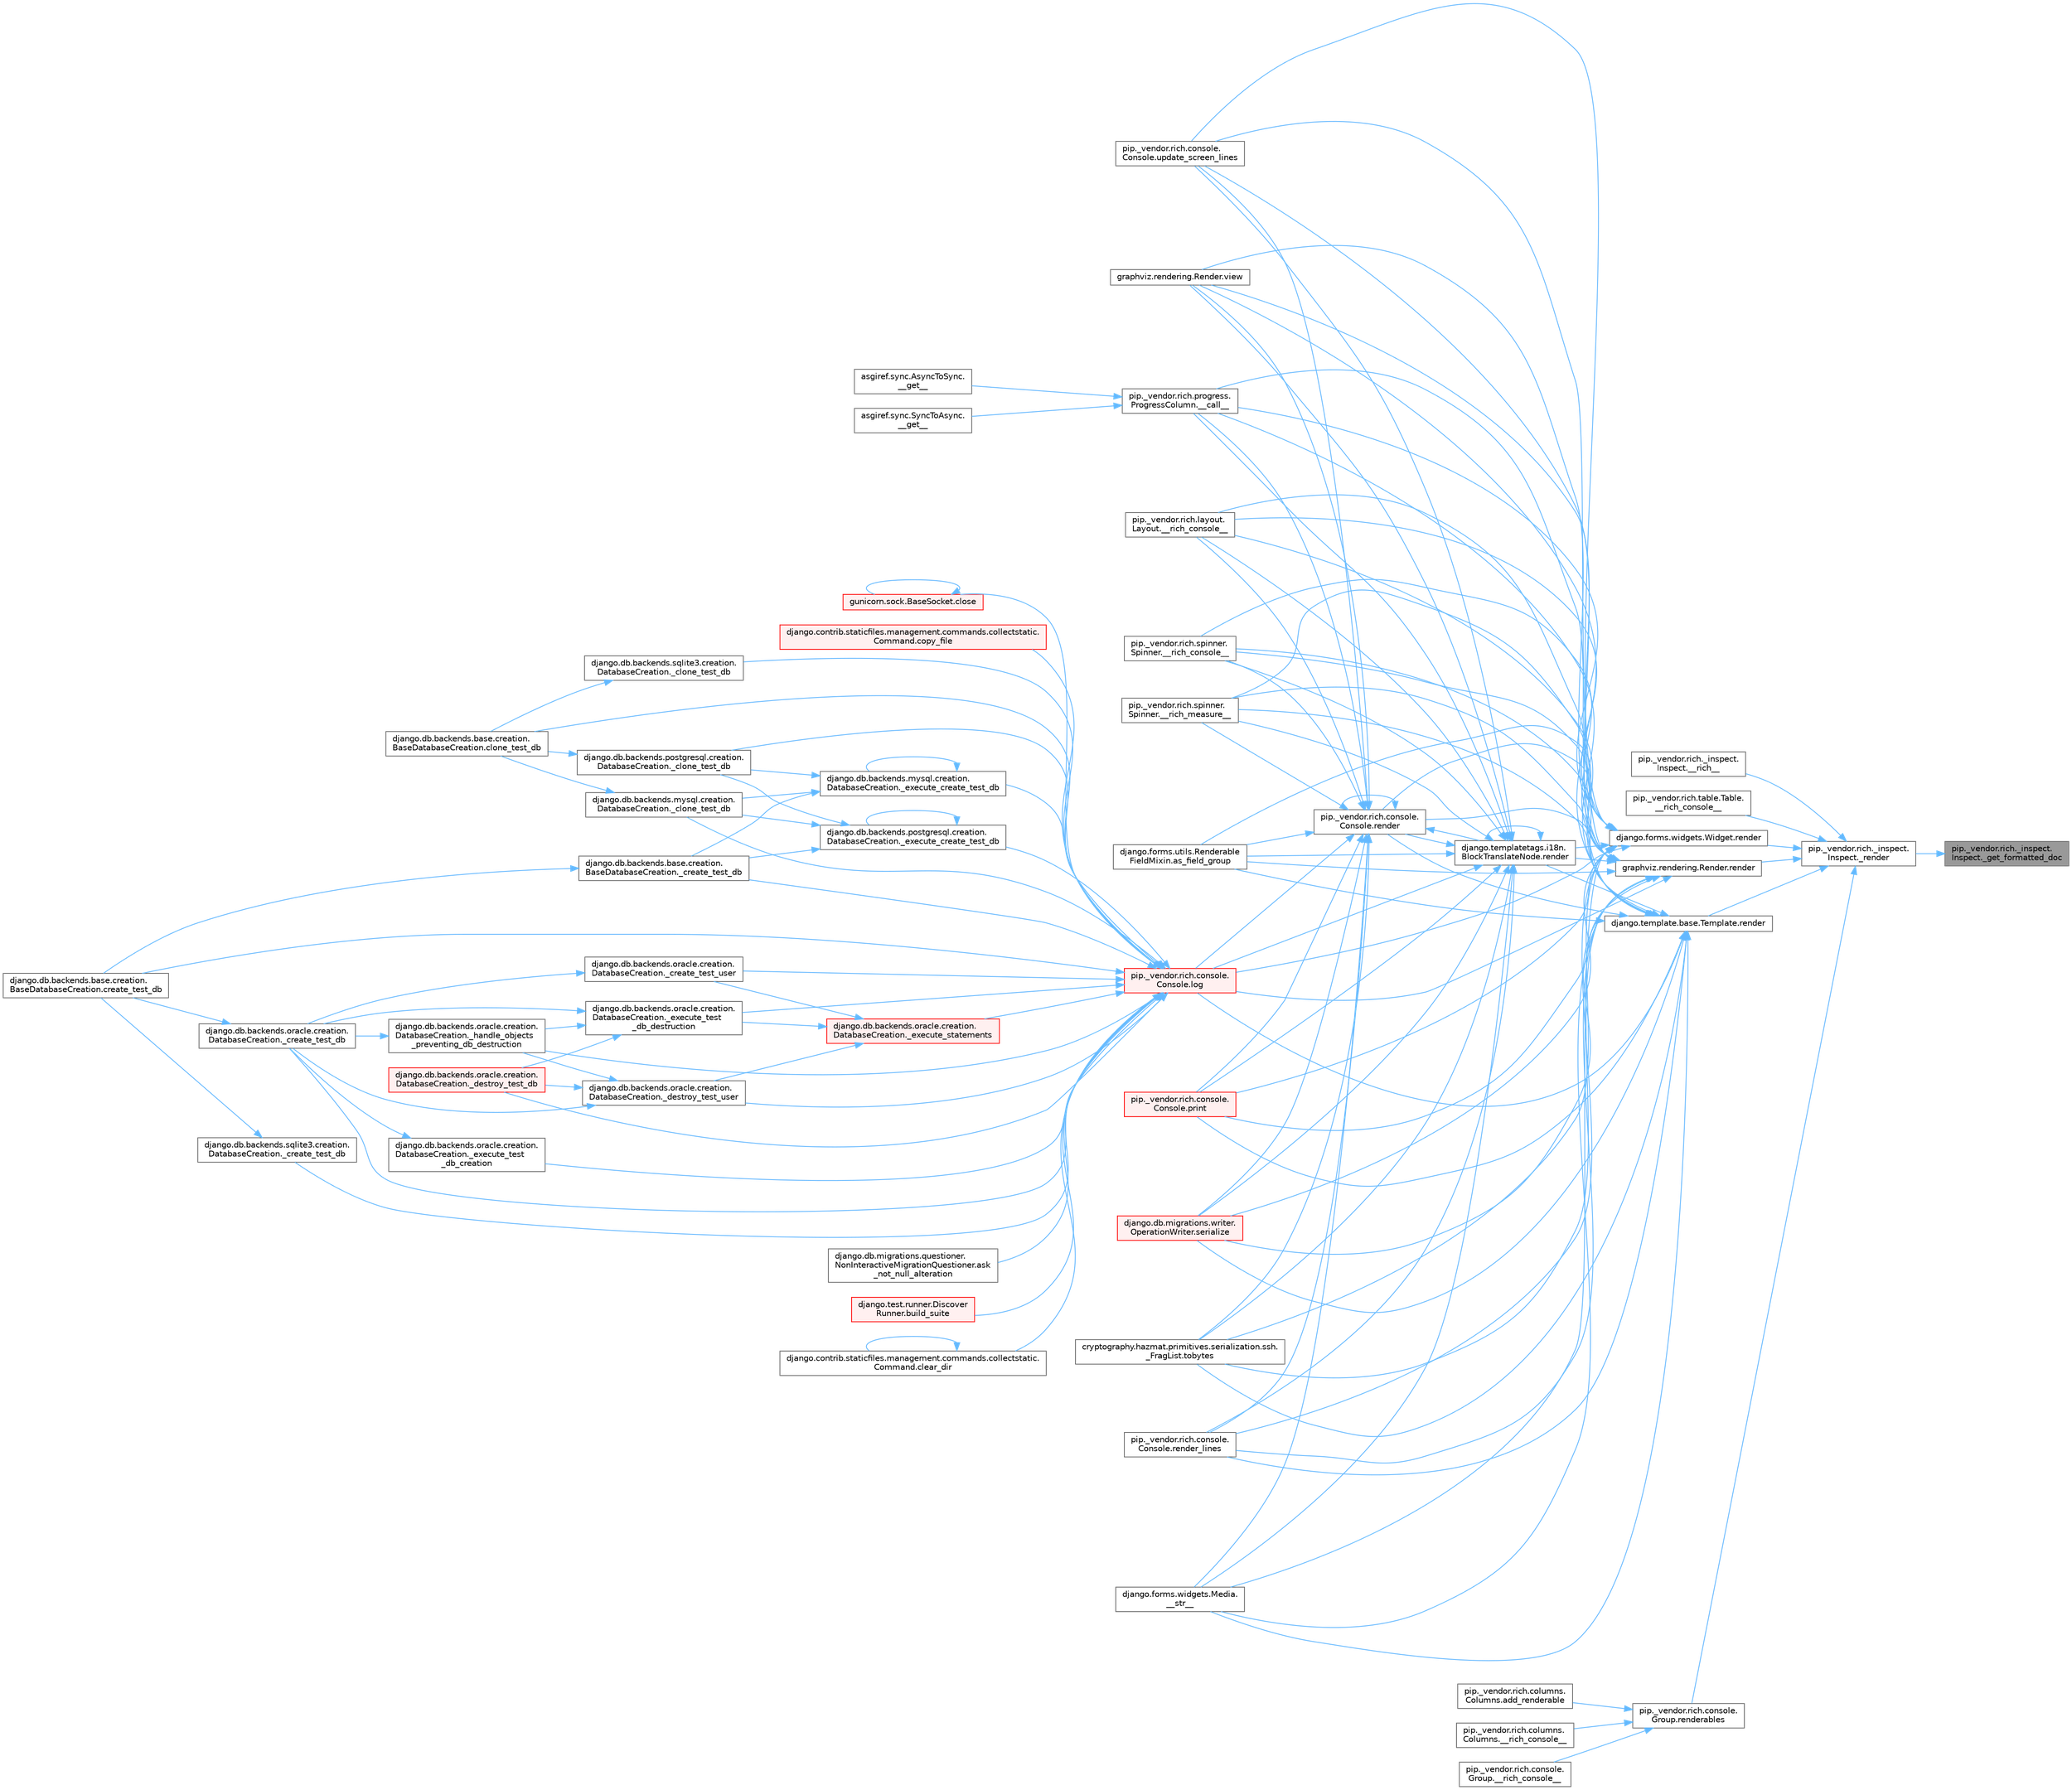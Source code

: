 digraph "pip._vendor.rich._inspect.Inspect._get_formatted_doc"
{
 // LATEX_PDF_SIZE
  bgcolor="transparent";
  edge [fontname=Helvetica,fontsize=10,labelfontname=Helvetica,labelfontsize=10];
  node [fontname=Helvetica,fontsize=10,shape=box,height=0.2,width=0.4];
  rankdir="RL";
  Node1 [id="Node000001",label="pip._vendor.rich._inspect.\lInspect._get_formatted_doc",height=0.2,width=0.4,color="gray40", fillcolor="grey60", style="filled", fontcolor="black",tooltip=" "];
  Node1 -> Node2 [id="edge1_Node000001_Node000002",dir="back",color="steelblue1",style="solid",tooltip=" "];
  Node2 [id="Node000002",label="pip._vendor.rich._inspect.\lInspect._render",height=0.2,width=0.4,color="grey40", fillcolor="white", style="filled",URL="$classpip_1_1__vendor_1_1rich_1_1__inspect_1_1_inspect.html#a9bb6dcacc52f9f07c1d4b7f526789003",tooltip=" "];
  Node2 -> Node3 [id="edge2_Node000002_Node000003",dir="back",color="steelblue1",style="solid",tooltip=" "];
  Node3 [id="Node000003",label="pip._vendor.rich._inspect.\lInspect.__rich__",height=0.2,width=0.4,color="grey40", fillcolor="white", style="filled",URL="$classpip_1_1__vendor_1_1rich_1_1__inspect_1_1_inspect.html#a0b0d4a251462e02e3a981dab1b534825",tooltip=" "];
  Node2 -> Node4 [id="edge3_Node000002_Node000004",dir="back",color="steelblue1",style="solid",tooltip=" "];
  Node4 [id="Node000004",label="pip._vendor.rich.table.Table.\l__rich_console__",height=0.2,width=0.4,color="grey40", fillcolor="white", style="filled",URL="$classpip_1_1__vendor_1_1rich_1_1table_1_1_table.html#a2f2edbc2bf733432a76f68de9e1c2e62",tooltip=" "];
  Node2 -> Node5 [id="edge4_Node000002_Node000005",dir="back",color="steelblue1",style="solid",tooltip=" "];
  Node5 [id="Node000005",label="django.forms.widgets.Widget.render",height=0.2,width=0.4,color="grey40", fillcolor="white", style="filled",URL="$classdjango_1_1forms_1_1widgets_1_1_widget.html#a972266d3972b64c404467dea8d6e2809",tooltip=" "];
  Node5 -> Node6 [id="edge5_Node000005_Node000006",dir="back",color="steelblue1",style="solid",tooltip=" "];
  Node6 [id="Node000006",label="pip._vendor.rich.progress.\lProgressColumn.__call__",height=0.2,width=0.4,color="grey40", fillcolor="white", style="filled",URL="$classpip_1_1__vendor_1_1rich_1_1progress_1_1_progress_column.html#ae0c399be74222f949edb0fa5324cf6ea",tooltip=" "];
  Node6 -> Node7 [id="edge6_Node000006_Node000007",dir="back",color="steelblue1",style="solid",tooltip=" "];
  Node7 [id="Node000007",label="asgiref.sync.AsyncToSync.\l__get__",height=0.2,width=0.4,color="grey40", fillcolor="white", style="filled",URL="$classasgiref_1_1sync_1_1_async_to_sync.html#a23e9ef7a73da98dad9e3f4e65846969b",tooltip=" "];
  Node6 -> Node8 [id="edge7_Node000006_Node000008",dir="back",color="steelblue1",style="solid",tooltip=" "];
  Node8 [id="Node000008",label="asgiref.sync.SyncToAsync.\l__get__",height=0.2,width=0.4,color="grey40", fillcolor="white", style="filled",URL="$classasgiref_1_1sync_1_1_sync_to_async.html#aebdfbe3f01079a529fd2f39810597381",tooltip=" "];
  Node5 -> Node9 [id="edge8_Node000005_Node000009",dir="back",color="steelblue1",style="solid",tooltip=" "];
  Node9 [id="Node000009",label="pip._vendor.rich.layout.\lLayout.__rich_console__",height=0.2,width=0.4,color="grey40", fillcolor="white", style="filled",URL="$classpip_1_1__vendor_1_1rich_1_1layout_1_1_layout.html#ac39cb3d17d2b0324ee1b0dada41a3ebd",tooltip=" "];
  Node5 -> Node10 [id="edge9_Node000005_Node000010",dir="back",color="steelblue1",style="solid",tooltip=" "];
  Node10 [id="Node000010",label="pip._vendor.rich.spinner.\lSpinner.__rich_console__",height=0.2,width=0.4,color="grey40", fillcolor="white", style="filled",URL="$classpip_1_1__vendor_1_1rich_1_1spinner_1_1_spinner.html#a6883d8dced19ac48d4dfc74f776357fd",tooltip=" "];
  Node5 -> Node11 [id="edge10_Node000005_Node000011",dir="back",color="steelblue1",style="solid",tooltip=" "];
  Node11 [id="Node000011",label="pip._vendor.rich.spinner.\lSpinner.__rich_measure__",height=0.2,width=0.4,color="grey40", fillcolor="white", style="filled",URL="$classpip_1_1__vendor_1_1rich_1_1spinner_1_1_spinner.html#a89745682c823c44a31bae8e8d07869f5",tooltip=" "];
  Node5 -> Node12 [id="edge11_Node000005_Node000012",dir="back",color="steelblue1",style="solid",tooltip=" "];
  Node12 [id="Node000012",label="django.forms.widgets.Media.\l__str__",height=0.2,width=0.4,color="grey40", fillcolor="white", style="filled",URL="$classdjango_1_1forms_1_1widgets_1_1_media.html#ae1651710548a7d9f14f036d035012d21",tooltip=" "];
  Node5 -> Node13 [id="edge12_Node000005_Node000013",dir="back",color="steelblue1",style="solid",tooltip=" "];
  Node13 [id="Node000013",label="django.forms.utils.Renderable\lFieldMixin.as_field_group",height=0.2,width=0.4,color="grey40", fillcolor="white", style="filled",URL="$classdjango_1_1forms_1_1utils_1_1_renderable_field_mixin.html#a1e9a1b4f790ea694431554267fd5d74c",tooltip=" "];
  Node5 -> Node14 [id="edge13_Node000005_Node000014",dir="back",color="steelblue1",style="solid",tooltip=" "];
  Node14 [id="Node000014",label="pip._vendor.rich.console.\lConsole.log",height=0.2,width=0.4,color="red", fillcolor="#FFF0F0", style="filled",URL="$classpip_1_1__vendor_1_1rich_1_1console_1_1_console.html#af9c77e39f9413fc2b134c60cfa23b0f1",tooltip=" "];
  Node14 -> Node15 [id="edge14_Node000014_Node000015",dir="back",color="steelblue1",style="solid",tooltip=" "];
  Node15 [id="Node000015",label="django.db.backends.mysql.creation.\lDatabaseCreation._clone_test_db",height=0.2,width=0.4,color="grey40", fillcolor="white", style="filled",URL="$classdjango_1_1db_1_1backends_1_1mysql_1_1creation_1_1_database_creation.html#ab4d99b6a9b6a81141d0fba9440d91619",tooltip=" "];
  Node15 -> Node16 [id="edge15_Node000015_Node000016",dir="back",color="steelblue1",style="solid",tooltip=" "];
  Node16 [id="Node000016",label="django.db.backends.base.creation.\lBaseDatabaseCreation.clone_test_db",height=0.2,width=0.4,color="grey40", fillcolor="white", style="filled",URL="$classdjango_1_1db_1_1backends_1_1base_1_1creation_1_1_base_database_creation.html#aa792ff2a6725c1020027c189ff967316",tooltip=" "];
  Node14 -> Node17 [id="edge16_Node000014_Node000017",dir="back",color="steelblue1",style="solid",tooltip=" "];
  Node17 [id="Node000017",label="django.db.backends.postgresql.creation.\lDatabaseCreation._clone_test_db",height=0.2,width=0.4,color="grey40", fillcolor="white", style="filled",URL="$classdjango_1_1db_1_1backends_1_1postgresql_1_1creation_1_1_database_creation.html#ab57e8a2ba94a8a4888fd435036b4c322",tooltip=" "];
  Node17 -> Node16 [id="edge17_Node000017_Node000016",dir="back",color="steelblue1",style="solid",tooltip=" "];
  Node14 -> Node18 [id="edge18_Node000014_Node000018",dir="back",color="steelblue1",style="solid",tooltip=" "];
  Node18 [id="Node000018",label="django.db.backends.sqlite3.creation.\lDatabaseCreation._clone_test_db",height=0.2,width=0.4,color="grey40", fillcolor="white", style="filled",URL="$classdjango_1_1db_1_1backends_1_1sqlite3_1_1creation_1_1_database_creation.html#a43a28bd11187e2b0677fd0be7643387b",tooltip=" "];
  Node18 -> Node16 [id="edge19_Node000018_Node000016",dir="back",color="steelblue1",style="solid",tooltip=" "];
  Node14 -> Node19 [id="edge20_Node000014_Node000019",dir="back",color="steelblue1",style="solid",tooltip=" "];
  Node19 [id="Node000019",label="django.db.backends.base.creation.\lBaseDatabaseCreation._create_test_db",height=0.2,width=0.4,color="grey40", fillcolor="white", style="filled",URL="$classdjango_1_1db_1_1backends_1_1base_1_1creation_1_1_base_database_creation.html#a3782aff49b95503af2f0e518a10dc22d",tooltip=" "];
  Node19 -> Node20 [id="edge21_Node000019_Node000020",dir="back",color="steelblue1",style="solid",tooltip=" "];
  Node20 [id="Node000020",label="django.db.backends.base.creation.\lBaseDatabaseCreation.create_test_db",height=0.2,width=0.4,color="grey40", fillcolor="white", style="filled",URL="$classdjango_1_1db_1_1backends_1_1base_1_1creation_1_1_base_database_creation.html#af6962208f3f5ffa10ab9acf501090181",tooltip=" "];
  Node14 -> Node21 [id="edge22_Node000014_Node000021",dir="back",color="steelblue1",style="solid",tooltip=" "];
  Node21 [id="Node000021",label="django.db.backends.oracle.creation.\lDatabaseCreation._create_test_db",height=0.2,width=0.4,color="grey40", fillcolor="white", style="filled",URL="$classdjango_1_1db_1_1backends_1_1oracle_1_1creation_1_1_database_creation.html#aea03f2099a0f6691226755c6b60c133f",tooltip=" "];
  Node21 -> Node20 [id="edge23_Node000021_Node000020",dir="back",color="steelblue1",style="solid",tooltip=" "];
  Node14 -> Node22 [id="edge24_Node000014_Node000022",dir="back",color="steelblue1",style="solid",tooltip=" "];
  Node22 [id="Node000022",label="django.db.backends.sqlite3.creation.\lDatabaseCreation._create_test_db",height=0.2,width=0.4,color="grey40", fillcolor="white", style="filled",URL="$classdjango_1_1db_1_1backends_1_1sqlite3_1_1creation_1_1_database_creation.html#a67d2c057a1e604f78b379e63cd6bff28",tooltip=" "];
  Node22 -> Node20 [id="edge25_Node000022_Node000020",dir="back",color="steelblue1",style="solid",tooltip=" "];
  Node14 -> Node23 [id="edge26_Node000014_Node000023",dir="back",color="steelblue1",style="solid",tooltip=" "];
  Node23 [id="Node000023",label="django.db.backends.oracle.creation.\lDatabaseCreation._create_test_user",height=0.2,width=0.4,color="grey40", fillcolor="white", style="filled",URL="$classdjango_1_1db_1_1backends_1_1oracle_1_1creation_1_1_database_creation.html#a59ea754a7f0af2c6d24086c033e1a0dd",tooltip=" "];
  Node23 -> Node21 [id="edge27_Node000023_Node000021",dir="back",color="steelblue1",style="solid",tooltip=" "];
  Node14 -> Node24 [id="edge28_Node000014_Node000024",dir="back",color="steelblue1",style="solid",tooltip=" "];
  Node24 [id="Node000024",label="django.db.backends.oracle.creation.\lDatabaseCreation._destroy_test_db",height=0.2,width=0.4,color="red", fillcolor="#FFF0F0", style="filled",URL="$classdjango_1_1db_1_1backends_1_1oracle_1_1creation_1_1_database_creation.html#a08dd28500eb796fba820014d705845e1",tooltip=" "];
  Node14 -> Node26 [id="edge29_Node000014_Node000026",dir="back",color="steelblue1",style="solid",tooltip=" "];
  Node26 [id="Node000026",label="django.db.backends.oracle.creation.\lDatabaseCreation._destroy_test_user",height=0.2,width=0.4,color="grey40", fillcolor="white", style="filled",URL="$classdjango_1_1db_1_1backends_1_1oracle_1_1creation_1_1_database_creation.html#ac5b566d811b2dcccb9c6c125486ec8b9",tooltip=" "];
  Node26 -> Node21 [id="edge30_Node000026_Node000021",dir="back",color="steelblue1",style="solid",tooltip=" "];
  Node26 -> Node24 [id="edge31_Node000026_Node000024",dir="back",color="steelblue1",style="solid",tooltip=" "];
  Node26 -> Node27 [id="edge32_Node000026_Node000027",dir="back",color="steelblue1",style="solid",tooltip=" "];
  Node27 [id="Node000027",label="django.db.backends.oracle.creation.\lDatabaseCreation._handle_objects\l_preventing_db_destruction",height=0.2,width=0.4,color="grey40", fillcolor="white", style="filled",URL="$classdjango_1_1db_1_1backends_1_1oracle_1_1creation_1_1_database_creation.html#a1c37c804f0a89dbadda5bc9fd5b601af",tooltip=" "];
  Node27 -> Node21 [id="edge33_Node000027_Node000021",dir="back",color="steelblue1",style="solid",tooltip=" "];
  Node14 -> Node28 [id="edge34_Node000014_Node000028",dir="back",color="steelblue1",style="solid",tooltip=" "];
  Node28 [id="Node000028",label="django.db.backends.mysql.creation.\lDatabaseCreation._execute_create_test_db",height=0.2,width=0.4,color="grey40", fillcolor="white", style="filled",URL="$classdjango_1_1db_1_1backends_1_1mysql_1_1creation_1_1_database_creation.html#ab42ab74c9087be175aad845aec9d4160",tooltip=" "];
  Node28 -> Node15 [id="edge35_Node000028_Node000015",dir="back",color="steelblue1",style="solid",tooltip=" "];
  Node28 -> Node17 [id="edge36_Node000028_Node000017",dir="back",color="steelblue1",style="solid",tooltip=" "];
  Node28 -> Node19 [id="edge37_Node000028_Node000019",dir="back",color="steelblue1",style="solid",tooltip=" "];
  Node28 -> Node28 [id="edge38_Node000028_Node000028",dir="back",color="steelblue1",style="solid",tooltip=" "];
  Node14 -> Node29 [id="edge39_Node000014_Node000029",dir="back",color="steelblue1",style="solid",tooltip=" "];
  Node29 [id="Node000029",label="django.db.backends.postgresql.creation.\lDatabaseCreation._execute_create_test_db",height=0.2,width=0.4,color="grey40", fillcolor="white", style="filled",URL="$classdjango_1_1db_1_1backends_1_1postgresql_1_1creation_1_1_database_creation.html#a8c9e9502a3370ff7f46e7982b1ace1ec",tooltip=" "];
  Node29 -> Node15 [id="edge40_Node000029_Node000015",dir="back",color="steelblue1",style="solid",tooltip=" "];
  Node29 -> Node17 [id="edge41_Node000029_Node000017",dir="back",color="steelblue1",style="solid",tooltip=" "];
  Node29 -> Node19 [id="edge42_Node000029_Node000019",dir="back",color="steelblue1",style="solid",tooltip=" "];
  Node29 -> Node29 [id="edge43_Node000029_Node000029",dir="back",color="steelblue1",style="solid",tooltip=" "];
  Node14 -> Node30 [id="edge44_Node000014_Node000030",dir="back",color="steelblue1",style="solid",tooltip=" "];
  Node30 [id="Node000030",label="django.db.backends.oracle.creation.\lDatabaseCreation._execute_statements",height=0.2,width=0.4,color="red", fillcolor="#FFF0F0", style="filled",URL="$classdjango_1_1db_1_1backends_1_1oracle_1_1creation_1_1_database_creation.html#a40f0a887cb7b18753bb057b12ede6de5",tooltip=" "];
  Node30 -> Node23 [id="edge45_Node000030_Node000023",dir="back",color="steelblue1",style="solid",tooltip=" "];
  Node30 -> Node26 [id="edge46_Node000030_Node000026",dir="back",color="steelblue1",style="solid",tooltip=" "];
  Node30 -> Node33 [id="edge47_Node000030_Node000033",dir="back",color="steelblue1",style="solid",tooltip=" "];
  Node33 [id="Node000033",label="django.db.backends.oracle.creation.\lDatabaseCreation._execute_test\l_db_destruction",height=0.2,width=0.4,color="grey40", fillcolor="white", style="filled",URL="$classdjango_1_1db_1_1backends_1_1oracle_1_1creation_1_1_database_creation.html#a122c68cb1495e4c1a5c9c6a8f61ea46f",tooltip=" "];
  Node33 -> Node21 [id="edge48_Node000033_Node000021",dir="back",color="steelblue1",style="solid",tooltip=" "];
  Node33 -> Node24 [id="edge49_Node000033_Node000024",dir="back",color="steelblue1",style="solid",tooltip=" "];
  Node33 -> Node27 [id="edge50_Node000033_Node000027",dir="back",color="steelblue1",style="solid",tooltip=" "];
  Node14 -> Node32 [id="edge51_Node000014_Node000032",dir="back",color="steelblue1",style="solid",tooltip=" "];
  Node32 [id="Node000032",label="django.db.backends.oracle.creation.\lDatabaseCreation._execute_test\l_db_creation",height=0.2,width=0.4,color="grey40", fillcolor="white", style="filled",URL="$classdjango_1_1db_1_1backends_1_1oracle_1_1creation_1_1_database_creation.html#a66d037f8286d396a98cf6ad2a5b9f25f",tooltip=" "];
  Node32 -> Node21 [id="edge52_Node000032_Node000021",dir="back",color="steelblue1",style="solid",tooltip=" "];
  Node14 -> Node33 [id="edge53_Node000014_Node000033",dir="back",color="steelblue1",style="solid",tooltip=" "];
  Node14 -> Node27 [id="edge54_Node000014_Node000027",dir="back",color="steelblue1",style="solid",tooltip=" "];
  Node14 -> Node34 [id="edge55_Node000014_Node000034",dir="back",color="steelblue1",style="solid",tooltip=" "];
  Node34 [id="Node000034",label="django.db.migrations.questioner.\lNonInteractiveMigrationQuestioner.ask\l_not_null_alteration",height=0.2,width=0.4,color="grey40", fillcolor="white", style="filled",URL="$classdjango_1_1db_1_1migrations_1_1questioner_1_1_non_interactive_migration_questioner.html#a8e2e9dcddaff9a58581a3bdfbc87136f",tooltip=" "];
  Node14 -> Node35 [id="edge56_Node000014_Node000035",dir="back",color="steelblue1",style="solid",tooltip=" "];
  Node35 [id="Node000035",label="django.test.runner.Discover\lRunner.build_suite",height=0.2,width=0.4,color="red", fillcolor="#FFF0F0", style="filled",URL="$classdjango_1_1test_1_1runner_1_1_discover_runner.html#a59c1b9e138786179fdbfce3ab15bf2c8",tooltip=" "];
  Node14 -> Node37 [id="edge57_Node000014_Node000037",dir="back",color="steelblue1",style="solid",tooltip=" "];
  Node37 [id="Node000037",label="django.contrib.staticfiles.management.commands.collectstatic.\lCommand.clear_dir",height=0.2,width=0.4,color="grey40", fillcolor="white", style="filled",URL="$classdjango_1_1contrib_1_1staticfiles_1_1management_1_1commands_1_1collectstatic_1_1_command.html#a2974077448bb3e1203a0c82350976399",tooltip=" "];
  Node37 -> Node37 [id="edge58_Node000037_Node000037",dir="back",color="steelblue1",style="solid",tooltip=" "];
  Node14 -> Node16 [id="edge59_Node000014_Node000016",dir="back",color="steelblue1",style="solid",tooltip=" "];
  Node14 -> Node38 [id="edge60_Node000014_Node000038",dir="back",color="steelblue1",style="solid",tooltip=" "];
  Node38 [id="Node000038",label="gunicorn.sock.BaseSocket.close",height=0.2,width=0.4,color="red", fillcolor="#FFF0F0", style="filled",URL="$classgunicorn_1_1sock_1_1_base_socket.html#af2002e81bf30cc8c6614f9568af6ef06",tooltip=" "];
  Node38 -> Node38 [id="edge61_Node000038_Node000038",dir="back",color="steelblue1",style="solid",tooltip=" "];
  Node14 -> Node2410 [id="edge62_Node000014_Node002410",dir="back",color="steelblue1",style="solid",tooltip=" "];
  Node2410 [id="Node002410",label="django.contrib.staticfiles.management.commands.collectstatic.\lCommand.copy_file",height=0.2,width=0.4,color="red", fillcolor="#FFF0F0", style="filled",URL="$classdjango_1_1contrib_1_1staticfiles_1_1management_1_1commands_1_1collectstatic_1_1_command.html#aa1d53e284649215d968d4bb505fb4d4b",tooltip=" "];
  Node14 -> Node20 [id="edge63_Node000014_Node000020",dir="back",color="steelblue1",style="solid",tooltip=" "];
  Node5 -> Node435 [id="edge64_Node000005_Node000435",dir="back",color="steelblue1",style="solid",tooltip=" "];
  Node435 [id="Node000435",label="pip._vendor.rich.console.\lConsole.print",height=0.2,width=0.4,color="red", fillcolor="#FFF0F0", style="filled",URL="$classpip_1_1__vendor_1_1rich_1_1console_1_1_console.html#af954370cdbb49236b597f2c11064549d",tooltip=" "];
  Node5 -> Node517 [id="edge65_Node000005_Node000517",dir="back",color="steelblue1",style="solid",tooltip=" "];
  Node517 [id="Node000517",label="django.templatetags.i18n.\lBlockTranslateNode.render",height=0.2,width=0.4,color="grey40", fillcolor="white", style="filled",URL="$classdjango_1_1templatetags_1_1i18n_1_1_block_translate_node.html#aaf05bebfd02c1c4b676387ada0357832",tooltip=" "];
  Node517 -> Node6 [id="edge66_Node000517_Node000006",dir="back",color="steelblue1",style="solid",tooltip=" "];
  Node517 -> Node9 [id="edge67_Node000517_Node000009",dir="back",color="steelblue1",style="solid",tooltip=" "];
  Node517 -> Node10 [id="edge68_Node000517_Node000010",dir="back",color="steelblue1",style="solid",tooltip=" "];
  Node517 -> Node11 [id="edge69_Node000517_Node000011",dir="back",color="steelblue1",style="solid",tooltip=" "];
  Node517 -> Node12 [id="edge70_Node000517_Node000012",dir="back",color="steelblue1",style="solid",tooltip=" "];
  Node517 -> Node13 [id="edge71_Node000517_Node000013",dir="back",color="steelblue1",style="solid",tooltip=" "];
  Node517 -> Node14 [id="edge72_Node000517_Node000014",dir="back",color="steelblue1",style="solid",tooltip=" "];
  Node517 -> Node435 [id="edge73_Node000517_Node000435",dir="back",color="steelblue1",style="solid",tooltip=" "];
  Node517 -> Node517 [id="edge74_Node000517_Node000517",dir="back",color="steelblue1",style="solid",tooltip=" "];
  Node517 -> Node518 [id="edge75_Node000517_Node000518",dir="back",color="steelblue1",style="solid",tooltip=" "];
  Node518 [id="Node000518",label="pip._vendor.rich.console.\lConsole.render",height=0.2,width=0.4,color="grey40", fillcolor="white", style="filled",URL="$classpip_1_1__vendor_1_1rich_1_1console_1_1_console.html#a9551b8254c573105adde80622393a938",tooltip=" "];
  Node518 -> Node6 [id="edge76_Node000518_Node000006",dir="back",color="steelblue1",style="solid",tooltip=" "];
  Node518 -> Node9 [id="edge77_Node000518_Node000009",dir="back",color="steelblue1",style="solid",tooltip=" "];
  Node518 -> Node10 [id="edge78_Node000518_Node000010",dir="back",color="steelblue1",style="solid",tooltip=" "];
  Node518 -> Node11 [id="edge79_Node000518_Node000011",dir="back",color="steelblue1",style="solid",tooltip=" "];
  Node518 -> Node12 [id="edge80_Node000518_Node000012",dir="back",color="steelblue1",style="solid",tooltip=" "];
  Node518 -> Node13 [id="edge81_Node000518_Node000013",dir="back",color="steelblue1",style="solid",tooltip=" "];
  Node518 -> Node14 [id="edge82_Node000518_Node000014",dir="back",color="steelblue1",style="solid",tooltip=" "];
  Node518 -> Node435 [id="edge83_Node000518_Node000435",dir="back",color="steelblue1",style="solid",tooltip=" "];
  Node518 -> Node517 [id="edge84_Node000518_Node000517",dir="back",color="steelblue1",style="solid",tooltip=" "];
  Node518 -> Node518 [id="edge85_Node000518_Node000518",dir="back",color="steelblue1",style="solid",tooltip=" "];
  Node518 -> Node519 [id="edge86_Node000518_Node000519",dir="back",color="steelblue1",style="solid",tooltip=" "];
  Node519 [id="Node000519",label="pip._vendor.rich.console.\lConsole.render_lines",height=0.2,width=0.4,color="grey40", fillcolor="white", style="filled",URL="$classpip_1_1__vendor_1_1rich_1_1console_1_1_console.html#a5818808a49db20c5bee6986425f96f14",tooltip=" "];
  Node518 -> Node520 [id="edge87_Node000518_Node000520",dir="back",color="steelblue1",style="solid",tooltip=" "];
  Node520 [id="Node000520",label="django.db.migrations.writer.\lOperationWriter.serialize",height=0.2,width=0.4,color="red", fillcolor="#FFF0F0", style="filled",URL="$classdjango_1_1db_1_1migrations_1_1writer_1_1_operation_writer.html#a866e8d13e1c54a35d74e9a6b0383b2f8",tooltip=" "];
  Node518 -> Node1193 [id="edge88_Node000518_Node001193",dir="back",color="steelblue1",style="solid",tooltip=" "];
  Node1193 [id="Node001193",label="cryptography.hazmat.primitives.serialization.ssh.\l_FragList.tobytes",height=0.2,width=0.4,color="grey40", fillcolor="white", style="filled",URL="$classcryptography_1_1hazmat_1_1primitives_1_1serialization_1_1ssh_1_1___frag_list.html#a195dd4e7c741624829a13af53fa3de38",tooltip=" "];
  Node518 -> Node1194 [id="edge89_Node000518_Node001194",dir="back",color="steelblue1",style="solid",tooltip=" "];
  Node1194 [id="Node001194",label="pip._vendor.rich.console.\lConsole.update_screen_lines",height=0.2,width=0.4,color="grey40", fillcolor="white", style="filled",URL="$classpip_1_1__vendor_1_1rich_1_1console_1_1_console.html#a21cfe5af86ec7533f23d45fe2969817e",tooltip=" "];
  Node518 -> Node1195 [id="edge90_Node000518_Node001195",dir="back",color="steelblue1",style="solid",tooltip=" "];
  Node1195 [id="Node001195",label="graphviz.rendering.Render.view",height=0.2,width=0.4,color="grey40", fillcolor="white", style="filled",URL="$classgraphviz_1_1rendering_1_1_render.html#a53169c422996b9a7e92b5580c13914e2",tooltip=" "];
  Node517 -> Node519 [id="edge91_Node000517_Node000519",dir="back",color="steelblue1",style="solid",tooltip=" "];
  Node517 -> Node520 [id="edge92_Node000517_Node000520",dir="back",color="steelblue1",style="solid",tooltip=" "];
  Node517 -> Node1193 [id="edge93_Node000517_Node001193",dir="back",color="steelblue1",style="solid",tooltip=" "];
  Node517 -> Node1194 [id="edge94_Node000517_Node001194",dir="back",color="steelblue1",style="solid",tooltip=" "];
  Node517 -> Node1195 [id="edge95_Node000517_Node001195",dir="back",color="steelblue1",style="solid",tooltip=" "];
  Node5 -> Node518 [id="edge96_Node000005_Node000518",dir="back",color="steelblue1",style="solid",tooltip=" "];
  Node5 -> Node519 [id="edge97_Node000005_Node000519",dir="back",color="steelblue1",style="solid",tooltip=" "];
  Node5 -> Node520 [id="edge98_Node000005_Node000520",dir="back",color="steelblue1",style="solid",tooltip=" "];
  Node5 -> Node1193 [id="edge99_Node000005_Node001193",dir="back",color="steelblue1",style="solid",tooltip=" "];
  Node5 -> Node1194 [id="edge100_Node000005_Node001194",dir="back",color="steelblue1",style="solid",tooltip=" "];
  Node5 -> Node1195 [id="edge101_Node000005_Node001195",dir="back",color="steelblue1",style="solid",tooltip=" "];
  Node2 -> Node2250 [id="edge102_Node000002_Node002250",dir="back",color="steelblue1",style="solid",tooltip=" "];
  Node2250 [id="Node002250",label="django.template.base.Template.render",height=0.2,width=0.4,color="grey40", fillcolor="white", style="filled",URL="$classdjango_1_1template_1_1base_1_1_template.html#abe9da3fa5f3e752f185c33415a9e785a",tooltip=" "];
  Node2250 -> Node6 [id="edge103_Node002250_Node000006",dir="back",color="steelblue1",style="solid",tooltip=" "];
  Node2250 -> Node9 [id="edge104_Node002250_Node000009",dir="back",color="steelblue1",style="solid",tooltip=" "];
  Node2250 -> Node10 [id="edge105_Node002250_Node000010",dir="back",color="steelblue1",style="solid",tooltip=" "];
  Node2250 -> Node11 [id="edge106_Node002250_Node000011",dir="back",color="steelblue1",style="solid",tooltip=" "];
  Node2250 -> Node12 [id="edge107_Node002250_Node000012",dir="back",color="steelblue1",style="solid",tooltip=" "];
  Node2250 -> Node13 [id="edge108_Node002250_Node000013",dir="back",color="steelblue1",style="solid",tooltip=" "];
  Node2250 -> Node14 [id="edge109_Node002250_Node000014",dir="back",color="steelblue1",style="solid",tooltip=" "];
  Node2250 -> Node435 [id="edge110_Node002250_Node000435",dir="back",color="steelblue1",style="solid",tooltip=" "];
  Node2250 -> Node517 [id="edge111_Node002250_Node000517",dir="back",color="steelblue1",style="solid",tooltip=" "];
  Node2250 -> Node518 [id="edge112_Node002250_Node000518",dir="back",color="steelblue1",style="solid",tooltip=" "];
  Node2250 -> Node519 [id="edge113_Node002250_Node000519",dir="back",color="steelblue1",style="solid",tooltip=" "];
  Node2250 -> Node520 [id="edge114_Node002250_Node000520",dir="back",color="steelblue1",style="solid",tooltip=" "];
  Node2250 -> Node1193 [id="edge115_Node002250_Node001193",dir="back",color="steelblue1",style="solid",tooltip=" "];
  Node2250 -> Node1194 [id="edge116_Node002250_Node001194",dir="back",color="steelblue1",style="solid",tooltip=" "];
  Node2250 -> Node1195 [id="edge117_Node002250_Node001195",dir="back",color="steelblue1",style="solid",tooltip=" "];
  Node2 -> Node516 [id="edge118_Node000002_Node000516",dir="back",color="steelblue1",style="solid",tooltip=" "];
  Node516 [id="Node000516",label="graphviz.rendering.Render.render",height=0.2,width=0.4,color="grey40", fillcolor="white", style="filled",URL="$classgraphviz_1_1rendering_1_1_render.html#a0249d6538d64a6b59b1bed64d4636456",tooltip=" "];
  Node516 -> Node6 [id="edge119_Node000516_Node000006",dir="back",color="steelblue1",style="solid",tooltip=" "];
  Node516 -> Node9 [id="edge120_Node000516_Node000009",dir="back",color="steelblue1",style="solid",tooltip=" "];
  Node516 -> Node10 [id="edge121_Node000516_Node000010",dir="back",color="steelblue1",style="solid",tooltip=" "];
  Node516 -> Node11 [id="edge122_Node000516_Node000011",dir="back",color="steelblue1",style="solid",tooltip=" "];
  Node516 -> Node12 [id="edge123_Node000516_Node000012",dir="back",color="steelblue1",style="solid",tooltip=" "];
  Node516 -> Node13 [id="edge124_Node000516_Node000013",dir="back",color="steelblue1",style="solid",tooltip=" "];
  Node516 -> Node14 [id="edge125_Node000516_Node000014",dir="back",color="steelblue1",style="solid",tooltip=" "];
  Node516 -> Node435 [id="edge126_Node000516_Node000435",dir="back",color="steelblue1",style="solid",tooltip=" "];
  Node516 -> Node517 [id="edge127_Node000516_Node000517",dir="back",color="steelblue1",style="solid",tooltip=" "];
  Node516 -> Node518 [id="edge128_Node000516_Node000518",dir="back",color="steelblue1",style="solid",tooltip=" "];
  Node516 -> Node519 [id="edge129_Node000516_Node000519",dir="back",color="steelblue1",style="solid",tooltip=" "];
  Node516 -> Node520 [id="edge130_Node000516_Node000520",dir="back",color="steelblue1",style="solid",tooltip=" "];
  Node516 -> Node1193 [id="edge131_Node000516_Node001193",dir="back",color="steelblue1",style="solid",tooltip=" "];
  Node516 -> Node1194 [id="edge132_Node000516_Node001194",dir="back",color="steelblue1",style="solid",tooltip=" "];
  Node516 -> Node1195 [id="edge133_Node000516_Node001195",dir="back",color="steelblue1",style="solid",tooltip=" "];
  Node2 -> Node3176 [id="edge134_Node000002_Node003176",dir="back",color="steelblue1",style="solid",tooltip=" "];
  Node3176 [id="Node003176",label="pip._vendor.rich.console.\lGroup.renderables",height=0.2,width=0.4,color="grey40", fillcolor="white", style="filled",URL="$classpip_1_1__vendor_1_1rich_1_1console_1_1_group.html#ad357a1cdeca2e6fd345e052903d32622",tooltip=" "];
  Node3176 -> Node1467 [id="edge135_Node003176_Node001467",dir="back",color="steelblue1",style="solid",tooltip=" "];
  Node1467 [id="Node001467",label="pip._vendor.rich.columns.\lColumns.__rich_console__",height=0.2,width=0.4,color="grey40", fillcolor="white", style="filled",URL="$classpip_1_1__vendor_1_1rich_1_1columns_1_1_columns.html#aaae297ec38827f15d1d15327be4e4a12",tooltip=" "];
  Node3176 -> Node3177 [id="edge136_Node003176_Node003177",dir="back",color="steelblue1",style="solid",tooltip=" "];
  Node3177 [id="Node003177",label="pip._vendor.rich.console.\lGroup.__rich_console__",height=0.2,width=0.4,color="grey40", fillcolor="white", style="filled",URL="$classpip_1_1__vendor_1_1rich_1_1console_1_1_group.html#ab8fca649d3c850eb1eb45a62ed5dec74",tooltip=" "];
  Node3176 -> Node3178 [id="edge137_Node003176_Node003178",dir="back",color="steelblue1",style="solid",tooltip=" "];
  Node3178 [id="Node003178",label="pip._vendor.rich.columns.\lColumns.add_renderable",height=0.2,width=0.4,color="grey40", fillcolor="white", style="filled",URL="$classpip_1_1__vendor_1_1rich_1_1columns_1_1_columns.html#a5b8ddc61f22aeb02f56b9620f603278b",tooltip=" "];
}
